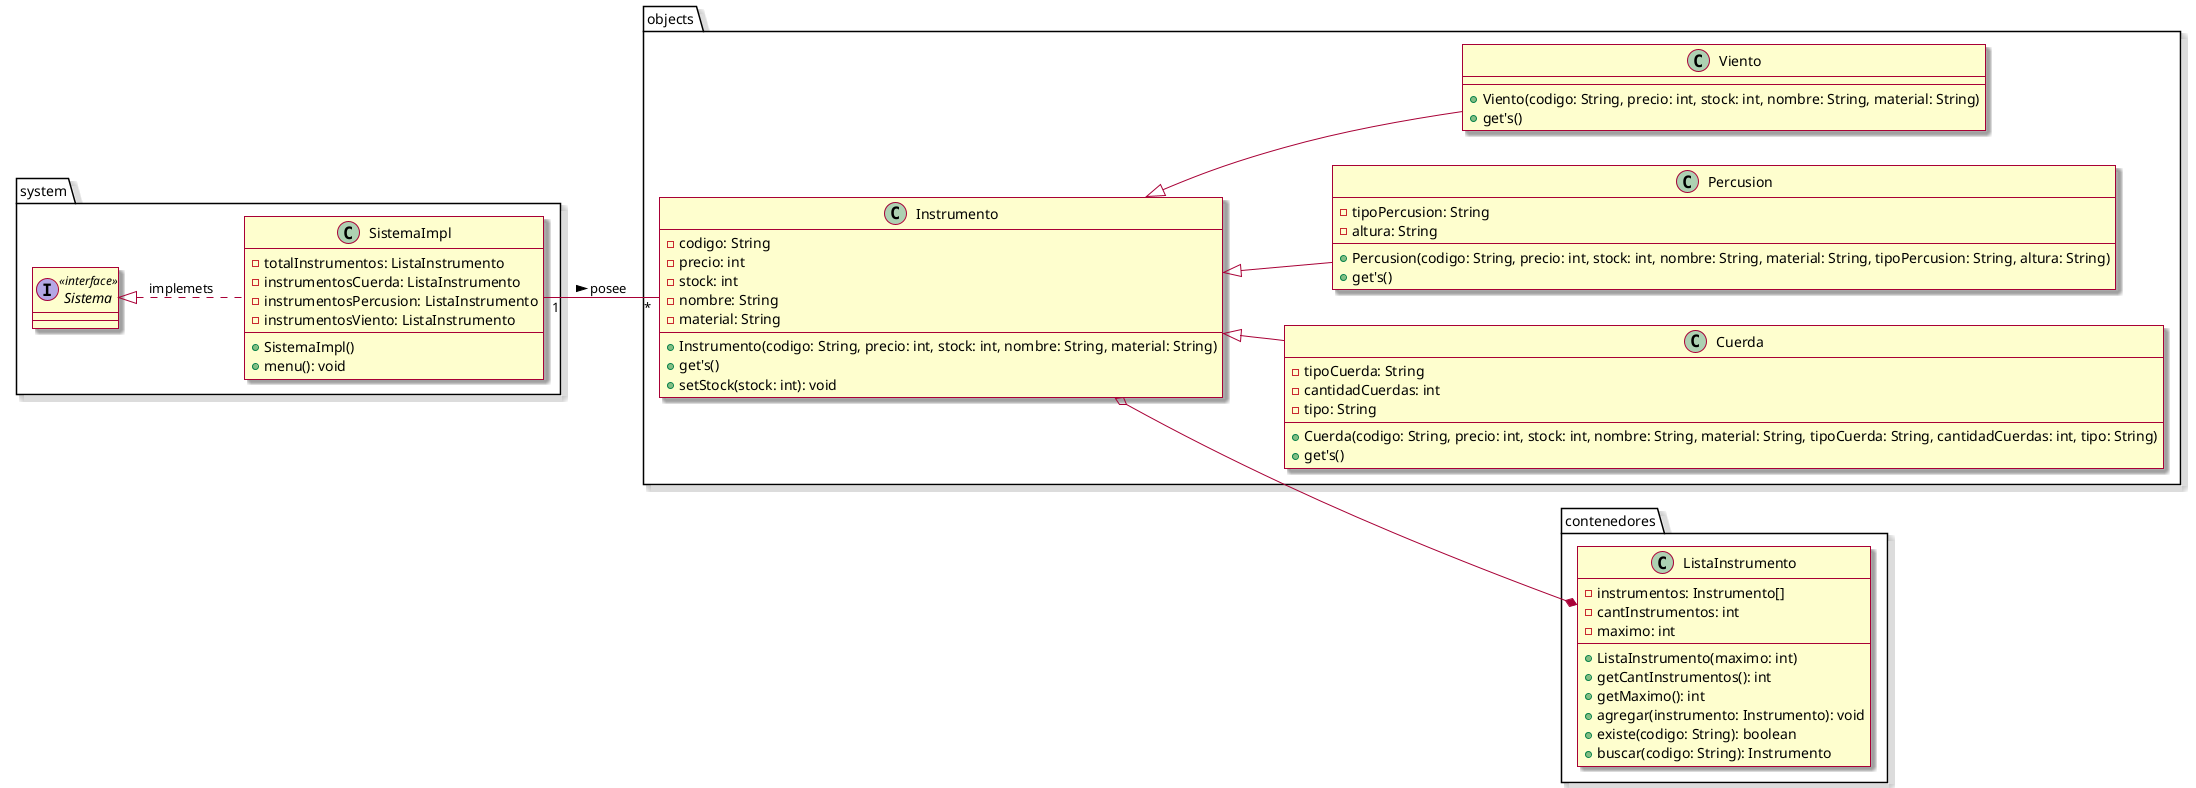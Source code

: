 @startuml
left to right direction
skin rose

package objects{
    Class Instrumento{
        -codigo: String
        -precio: int
        -stock: int
        -nombre: String
        -material: String

        +Instrumento(codigo: String, precio: int, stock: int, nombre: String, material: String)
        +get's()
        +setStock(stock: int): void
    }

    Class Cuerda{
        -tipoCuerda: String
        -cantidadCuerdas: int
        -tipo: String

        +Cuerda(codigo: String, precio: int, stock: int, nombre: String, material: String, tipoCuerda: String, cantidadCuerdas: int, tipo: String)
        +get's()
    }

    Class Percusion{
        -tipoPercusion: String
        -altura: String

        +Percusion(codigo: String, precio: int, stock: int, nombre: String, material: String, tipoPercusion: String, altura: String)
        +get's()

    }

    Class Viento{
        +Viento(codigo: String, precio: int, stock: int, nombre: String, material: String)
        +get's()
    }
}

Instrumento^--Cuerda
Instrumento^--Percusion
Instrumento^--Viento

package contenedores{
    Class ListaInstrumento{
        -instrumentos: Instrumento[]
        -cantInstrumentos: int
        -maximo: int

        +ListaInstrumento(maximo: int)
        +getCantInstrumentos(): int
        +getMaximo(): int
        +agregar(instrumento: Instrumento): void
        +existe(codigo: String): boolean
        +buscar(codigo: String): Instrumento
    }
}

Instrumento o--* ListaInstrumento

package system{
    interface Sistema <<interface>>{}

    Class SistemaImpl{
        -totalInstrumentos: ListaInstrumento
        -instrumentosCuerda: ListaInstrumento
        -instrumentosPercusion: ListaInstrumento
        -instrumentosViento: ListaInstrumento

        +SistemaImpl()
        +menu(): void
    }
}

Sistema^..SistemaImpl: implemets
SistemaImpl"1"--"*"Instrumento:  posee >
@enduml